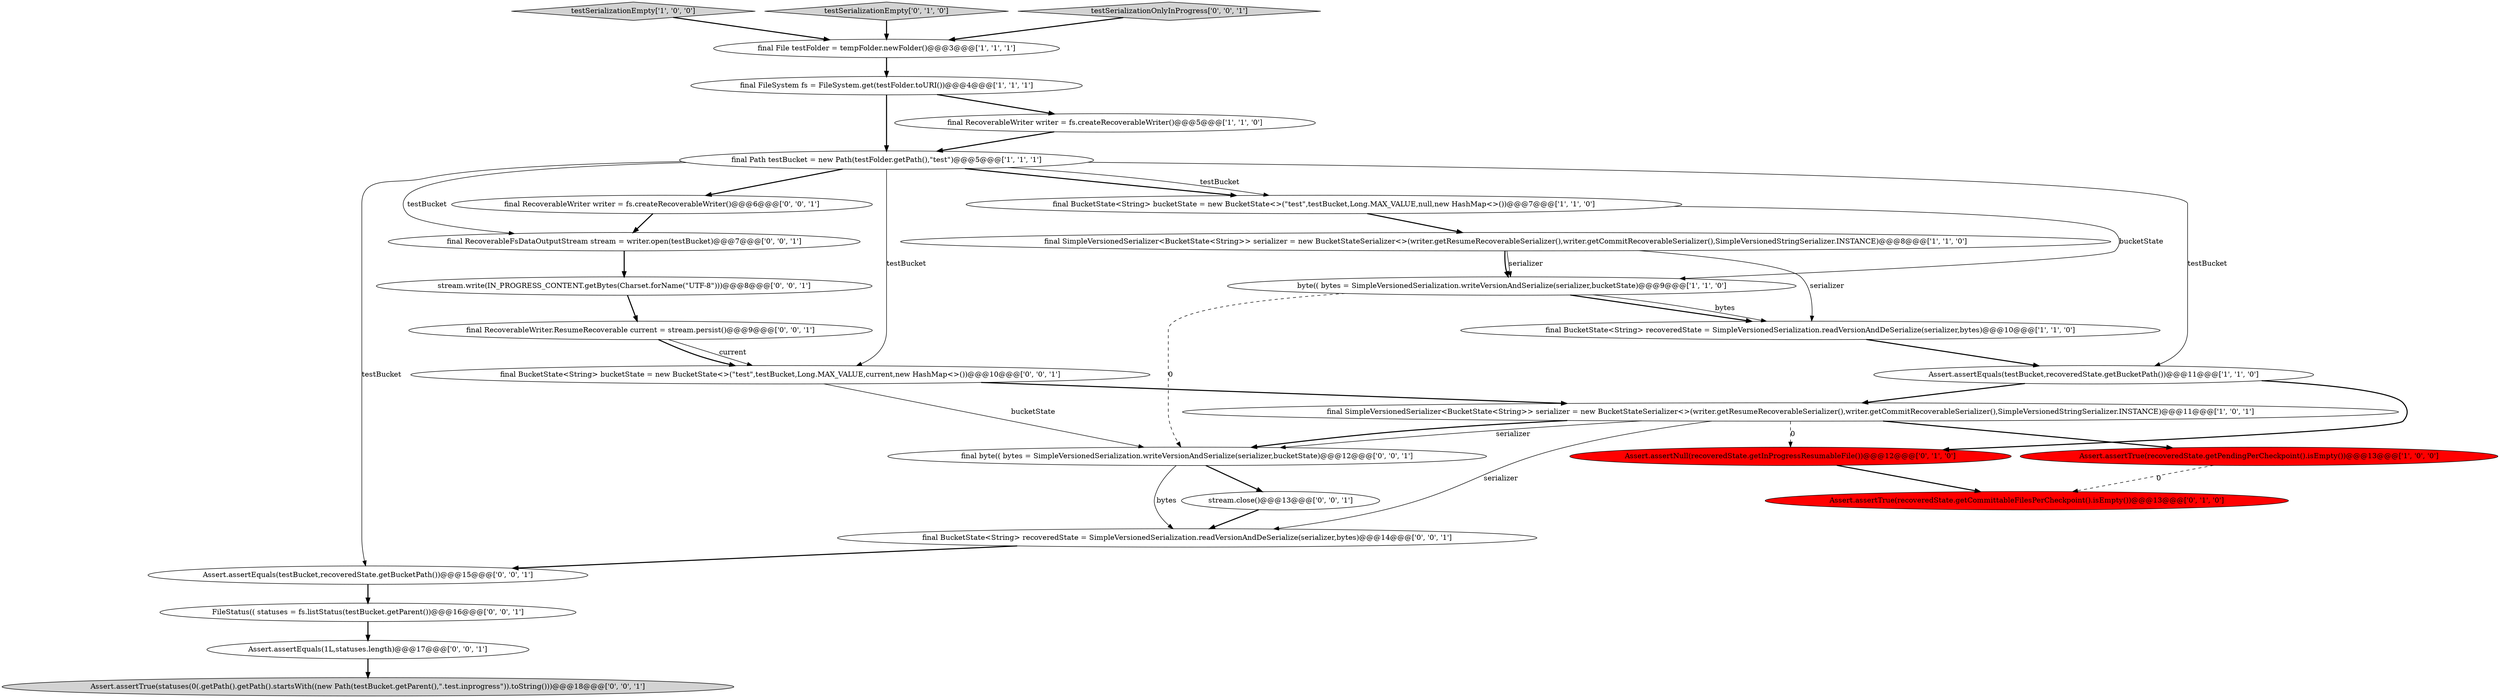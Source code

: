 digraph {
21 [style = filled, label = "final byte(( bytes = SimpleVersionedSerialization.writeVersionAndSerialize(serializer,bucketState)@@@12@@@['0', '0', '1']", fillcolor = white, shape = ellipse image = "AAA0AAABBB3BBB"];
1 [style = filled, label = "final File testFolder = tempFolder.newFolder()@@@3@@@['1', '1', '1']", fillcolor = white, shape = ellipse image = "AAA0AAABBB1BBB"];
0 [style = filled, label = "final BucketState<String> bucketState = new BucketState<>(\"test\",testBucket,Long.MAX_VALUE,null,new HashMap<>())@@@7@@@['1', '1', '0']", fillcolor = white, shape = ellipse image = "AAA0AAABBB1BBB"];
7 [style = filled, label = "final FileSystem fs = FileSystem.get(testFolder.toURI())@@@4@@@['1', '1', '1']", fillcolor = white, shape = ellipse image = "AAA0AAABBB1BBB"];
12 [style = filled, label = "Assert.assertTrue(recoveredState.getCommittableFilesPerCheckpoint().isEmpty())@@@13@@@['0', '1', '0']", fillcolor = red, shape = ellipse image = "AAA1AAABBB2BBB"];
3 [style = filled, label = "final BucketState<String> recoveredState = SimpleVersionedSerialization.readVersionAndDeSerialize(serializer,bytes)@@@10@@@['1', '1', '0']", fillcolor = white, shape = ellipse image = "AAA0AAABBB1BBB"];
5 [style = filled, label = "final Path testBucket = new Path(testFolder.getPath(),\"test\")@@@5@@@['1', '1', '1']", fillcolor = white, shape = ellipse image = "AAA0AAABBB1BBB"];
4 [style = filled, label = "final SimpleVersionedSerializer<BucketState<String>> serializer = new BucketStateSerializer<>(writer.getResumeRecoverableSerializer(),writer.getCommitRecoverableSerializer(),SimpleVersionedStringSerializer.INSTANCE)@@@11@@@['1', '0', '1']", fillcolor = white, shape = ellipse image = "AAA0AAABBB1BBB"];
24 [style = filled, label = "final BucketState<String> bucketState = new BucketState<>(\"test\",testBucket,Long.MAX_VALUE,current,new HashMap<>())@@@10@@@['0', '0', '1']", fillcolor = white, shape = ellipse image = "AAA0AAABBB3BBB"];
20 [style = filled, label = "FileStatus(( statuses = fs.listStatus(testBucket.getParent())@@@16@@@['0', '0', '1']", fillcolor = white, shape = ellipse image = "AAA0AAABBB3BBB"];
11 [style = filled, label = "final RecoverableWriter writer = fs.createRecoverableWriter()@@@5@@@['1', '1', '0']", fillcolor = white, shape = ellipse image = "AAA0AAABBB1BBB"];
22 [style = filled, label = "Assert.assertEquals(testBucket,recoveredState.getBucketPath())@@@15@@@['0', '0', '1']", fillcolor = white, shape = ellipse image = "AAA0AAABBB3BBB"];
16 [style = filled, label = "final RecoverableFsDataOutputStream stream = writer.open(testBucket)@@@7@@@['0', '0', '1']", fillcolor = white, shape = ellipse image = "AAA0AAABBB3BBB"];
2 [style = filled, label = "final SimpleVersionedSerializer<BucketState<String>> serializer = new BucketStateSerializer<>(writer.getResumeRecoverableSerializer(),writer.getCommitRecoverableSerializer(),SimpleVersionedStringSerializer.INSTANCE)@@@8@@@['1', '1', '0']", fillcolor = white, shape = ellipse image = "AAA0AAABBB1BBB"];
19 [style = filled, label = "stream.close()@@@13@@@['0', '0', '1']", fillcolor = white, shape = ellipse image = "AAA0AAABBB3BBB"];
9 [style = filled, label = "Assert.assertTrue(recoveredState.getPendingPerCheckpoint().isEmpty())@@@13@@@['1', '0', '0']", fillcolor = red, shape = ellipse image = "AAA1AAABBB1BBB"];
10 [style = filled, label = "testSerializationEmpty['1', '0', '0']", fillcolor = lightgray, shape = diamond image = "AAA0AAABBB1BBB"];
8 [style = filled, label = "Assert.assertEquals(testBucket,recoveredState.getBucketPath())@@@11@@@['1', '1', '0']", fillcolor = white, shape = ellipse image = "AAA0AAABBB1BBB"];
17 [style = filled, label = "Assert.assertEquals(1L,statuses.length)@@@17@@@['0', '0', '1']", fillcolor = white, shape = ellipse image = "AAA0AAABBB3BBB"];
27 [style = filled, label = "stream.write(IN_PROGRESS_CONTENT.getBytes(Charset.forName(\"UTF-8\")))@@@8@@@['0', '0', '1']", fillcolor = white, shape = ellipse image = "AAA0AAABBB3BBB"];
25 [style = filled, label = "final BucketState<String> recoveredState = SimpleVersionedSerialization.readVersionAndDeSerialize(serializer,bytes)@@@14@@@['0', '0', '1']", fillcolor = white, shape = ellipse image = "AAA0AAABBB3BBB"];
13 [style = filled, label = "Assert.assertNull(recoveredState.getInProgressResumableFile())@@@12@@@['0', '1', '0']", fillcolor = red, shape = ellipse image = "AAA1AAABBB2BBB"];
14 [style = filled, label = "testSerializationEmpty['0', '1', '0']", fillcolor = lightgray, shape = diamond image = "AAA0AAABBB2BBB"];
15 [style = filled, label = "testSerializationOnlyInProgress['0', '0', '1']", fillcolor = lightgray, shape = diamond image = "AAA0AAABBB3BBB"];
6 [style = filled, label = "byte(( bytes = SimpleVersionedSerialization.writeVersionAndSerialize(serializer,bucketState)@@@9@@@['1', '1', '0']", fillcolor = white, shape = ellipse image = "AAA0AAABBB1BBB"];
23 [style = filled, label = "final RecoverableWriter writer = fs.createRecoverableWriter()@@@6@@@['0', '0', '1']", fillcolor = white, shape = ellipse image = "AAA0AAABBB3BBB"];
26 [style = filled, label = "final RecoverableWriter.ResumeRecoverable current = stream.persist()@@@9@@@['0', '0', '1']", fillcolor = white, shape = ellipse image = "AAA0AAABBB3BBB"];
18 [style = filled, label = "Assert.assertTrue(statuses(0(.getPath().getPath().startsWith((new Path(testBucket.getParent(),\".test.inprogress\")).toString()))@@@18@@@['0', '0', '1']", fillcolor = lightgray, shape = ellipse image = "AAA0AAABBB3BBB"];
4->9 [style = bold, label=""];
6->3 [style = bold, label=""];
5->8 [style = solid, label="testBucket"];
6->21 [style = dashed, label="0"];
23->16 [style = bold, label=""];
7->11 [style = bold, label=""];
20->17 [style = bold, label=""];
5->0 [style = solid, label="testBucket"];
0->6 [style = solid, label="bucketState"];
16->27 [style = bold, label=""];
21->19 [style = bold, label=""];
5->23 [style = bold, label=""];
25->22 [style = bold, label=""];
2->6 [style = bold, label=""];
5->22 [style = solid, label="testBucket"];
0->2 [style = bold, label=""];
2->3 [style = solid, label="serializer"];
4->21 [style = bold, label=""];
26->24 [style = solid, label="current"];
6->3 [style = solid, label="bytes"];
26->24 [style = bold, label=""];
1->7 [style = bold, label=""];
14->1 [style = bold, label=""];
19->25 [style = bold, label=""];
11->5 [style = bold, label=""];
7->5 [style = bold, label=""];
24->4 [style = bold, label=""];
4->21 [style = solid, label="serializer"];
13->12 [style = bold, label=""];
21->25 [style = solid, label="bytes"];
5->0 [style = bold, label=""];
22->20 [style = bold, label=""];
15->1 [style = bold, label=""];
4->25 [style = solid, label="serializer"];
3->8 [style = bold, label=""];
24->21 [style = solid, label="bucketState"];
2->6 [style = solid, label="serializer"];
9->12 [style = dashed, label="0"];
8->4 [style = bold, label=""];
5->16 [style = solid, label="testBucket"];
5->24 [style = solid, label="testBucket"];
4->13 [style = dashed, label="0"];
10->1 [style = bold, label=""];
17->18 [style = bold, label=""];
8->13 [style = bold, label=""];
27->26 [style = bold, label=""];
}
